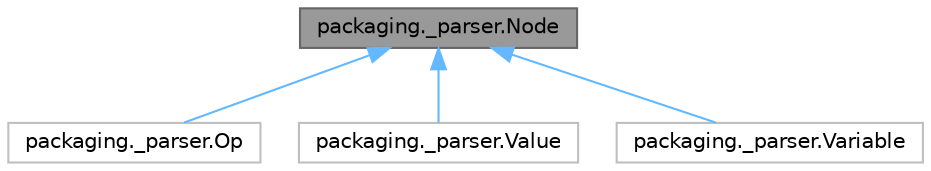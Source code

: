 digraph "packaging._parser.Node"
{
 // LATEX_PDF_SIZE
  bgcolor="transparent";
  edge [fontname=Helvetica,fontsize=10,labelfontname=Helvetica,labelfontsize=10];
  node [fontname=Helvetica,fontsize=10,shape=box,height=0.2,width=0.4];
  Node1 [id="Node000001",label="packaging._parser.Node",height=0.2,width=0.4,color="gray40", fillcolor="grey60", style="filled", fontcolor="black",tooltip=" "];
  Node1 -> Node2 [id="edge1_Node000001_Node000002",dir="back",color="steelblue1",style="solid",tooltip=" "];
  Node2 [id="Node000002",label="packaging._parser.Op",height=0.2,width=0.4,color="grey75", fillcolor="white", style="filled",URL="$de/df1/classpackaging_1_1__parser_1_1Op.html",tooltip=" "];
  Node1 -> Node3 [id="edge2_Node000001_Node000003",dir="back",color="steelblue1",style="solid",tooltip=" "];
  Node3 [id="Node000003",label="packaging._parser.Value",height=0.2,width=0.4,color="grey75", fillcolor="white", style="filled",URL="$d0/d7d/classpackaging_1_1__parser_1_1Value.html",tooltip=" "];
  Node1 -> Node4 [id="edge3_Node000001_Node000004",dir="back",color="steelblue1",style="solid",tooltip=" "];
  Node4 [id="Node000004",label="packaging._parser.Variable",height=0.2,width=0.4,color="grey75", fillcolor="white", style="filled",URL="$d8/df0/classpackaging_1_1__parser_1_1Variable.html",tooltip=" "];
}
